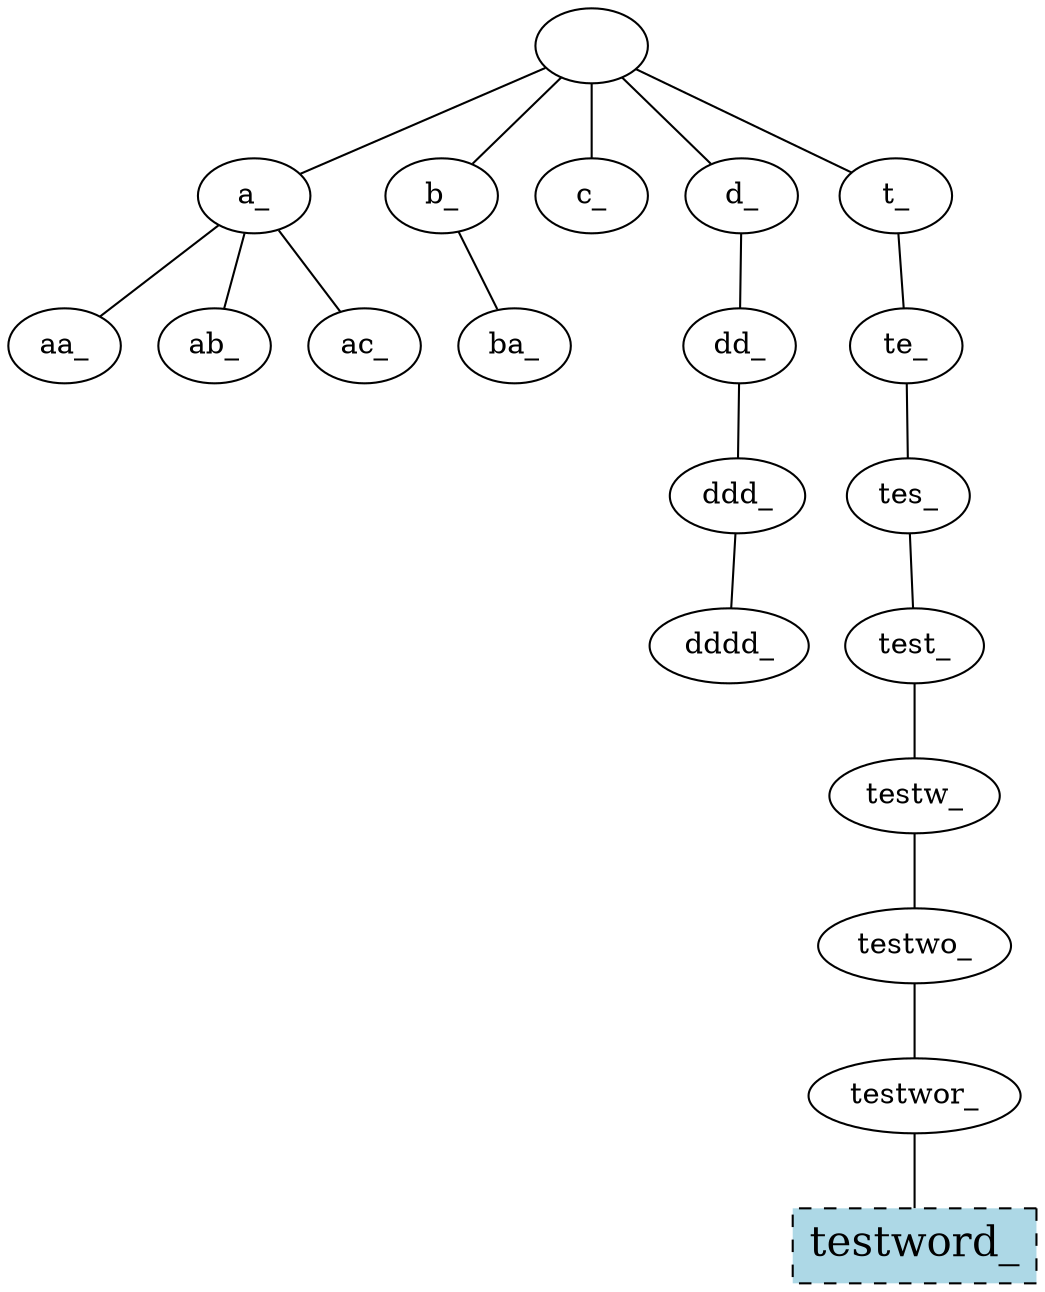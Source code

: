graph TrieTreeGraph {
ROOTNODE_ [label=""]
ROOTNODE_ -- a_
ROOTNODE_ -- b_
ROOTNODE_ -- c_
ROOTNODE_ -- d_
ROOTNODE_ -- t_
a_ -- aa_
a_ -- ab_
a_ -- ac_
b_ -- ba_
d_ -- dd_
dd_ -- ddd_
ddd_ -- dddd_
t_ -- te_
te_ -- tes_
tes_ -- test_
test_ -- testw_
testw_ -- testwo_
testwo_ -- testwor_
testwor_ -- testword_
testword_ [style="filled,dashed",shape=box,fontsize=20.0,fillcolor=lightblue];
}
